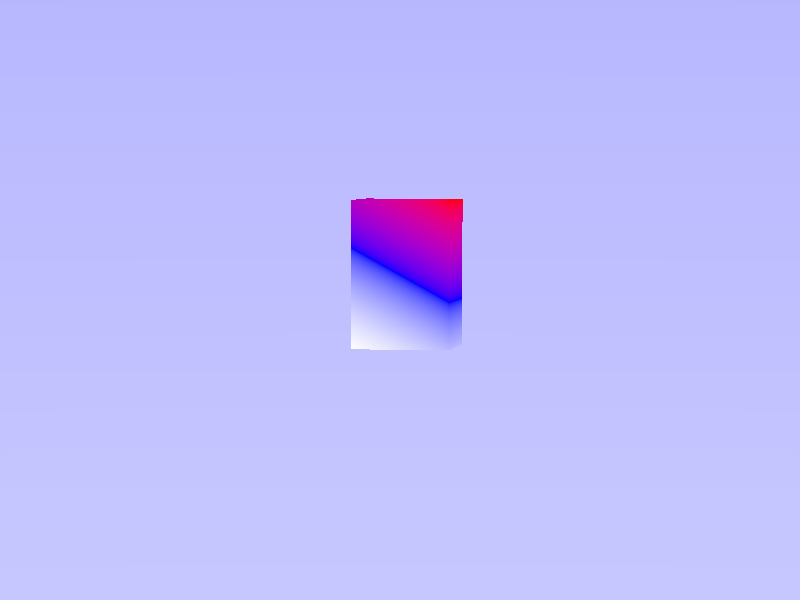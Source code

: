 #include "colors.inc"


camera {
    location <5, 2,-30>
    look_at <.5, .5, 0>
    angle 15
}

light_source {
    <4,6,-10>, White
}

sky_sphere{
    pigment{
        gradient y
        color_map{
            [0 color White]
            [1 color Blue]
        }

        scale 2
        translate <0,1,0>
    }
}

box {
    <0,0,0>, <1,1,1>

    pigment {
        gradient y
        color_map{
            [0 color White]
            [.5 color Blue]
            [1 color Red]
        }
        scale cos(radians(20)) + sin(radians(20))
        rotate <0,0,-20>
    }
    finish {ambient .4}
 
    scale <1, 1.5, 1>
}
